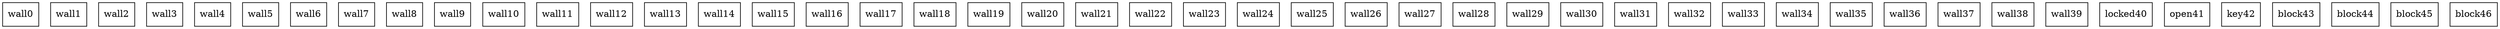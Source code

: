 graph room {
 node [shape="box"]; wall0 [pos="1,1!"]; wall1 [pos="2,1!"]; wall2 [pos="3,1!"]; wall3 [pos="4,1!"]; wall4 [pos="5,1!"]; wall5 [pos="6,1!"]; wall6 [pos="8,1!"]; wall7 [pos="9,1!"]; wall8 [pos="10,1!"]; wall9 [pos="11,1!"]; wall10 [pos="12,1!"]; wall11 [pos="13,1!"]; wall12 [pos="14,1!"]; wall13 [pos="1,2!"]; wall14 [pos="14,2!"]; wall15 [pos="1,3!"]; wall16 [pos="14,3!"]; wall17 [pos="1,4!"]; wall18 [pos="14,4!"]; wall19 [pos="1,5!"]; wall20 [pos="14,5!"]; wall21 [pos="1,6!"]; wall22 [pos="14,6!"]; wall23 [pos="1,7!"]; wall24 [pos="14,7!"]; wall25 [pos="1,8!"]; wall26 [pos="14,8!"]; wall27 [pos="1,9!"]; wall28 [pos="2,9!"]; wall29 [pos="3,9!"]; wall30 [pos="4,9!"]; wall31 [pos="5,9!"]; wall32 [pos="6,9!"]; wall33 [pos="8,9!"]; wall34 [pos="9,9!"]; wall35 [pos="10,9!"]; wall36 [pos="11,9!"]; wall37 [pos="12,9!"]; wall38 [pos="13,9!"]; wall39 [pos="14,9!"]; locked40 [pos="7,1!"]; open41 [pos="7,9!"]; key42 [pos="9,3!"]; block43 [pos="3,4!"]; block44 [pos="12,4!"]; block45 [pos="3,6!"]; block46 [pos="12,6!"]; }
